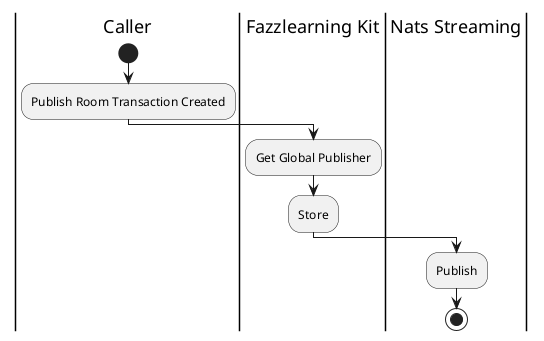 @startuml PublishRoomTransactionCreated

skinparam ConditionEndStyle hline
skinparam conditionStyle diamond
skinparam Monochrome true
skinparam Shadowing false

|Caller|
start
:Publish Room Transaction Created;

|Fazzlearning Kit|
:Get Global Publisher;
:Store;

|Nats Streaming|
:Publish;
stop
@enduml